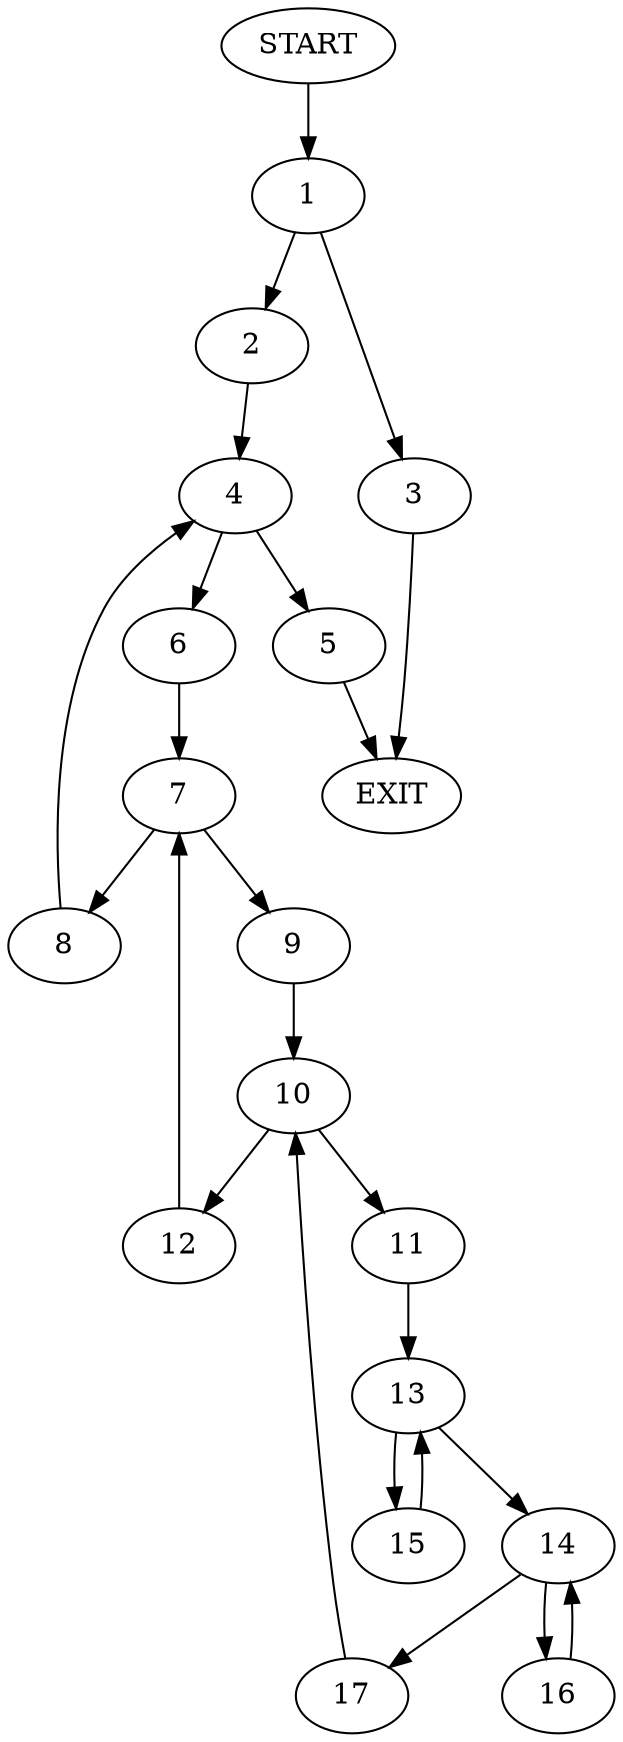 digraph {
0 [label="START"]
18 [label="EXIT"]
0 -> 1
1 -> 2
1 -> 3
3 -> 18
2 -> 4
4 -> 5
4 -> 6
5 -> 18
6 -> 7
7 -> 8
7 -> 9
9 -> 10
8 -> 4
10 -> 11
10 -> 12
12 -> 7
11 -> 13
13 -> 14
13 -> 15
15 -> 13
14 -> 16
14 -> 17
17 -> 10
16 -> 14
}
